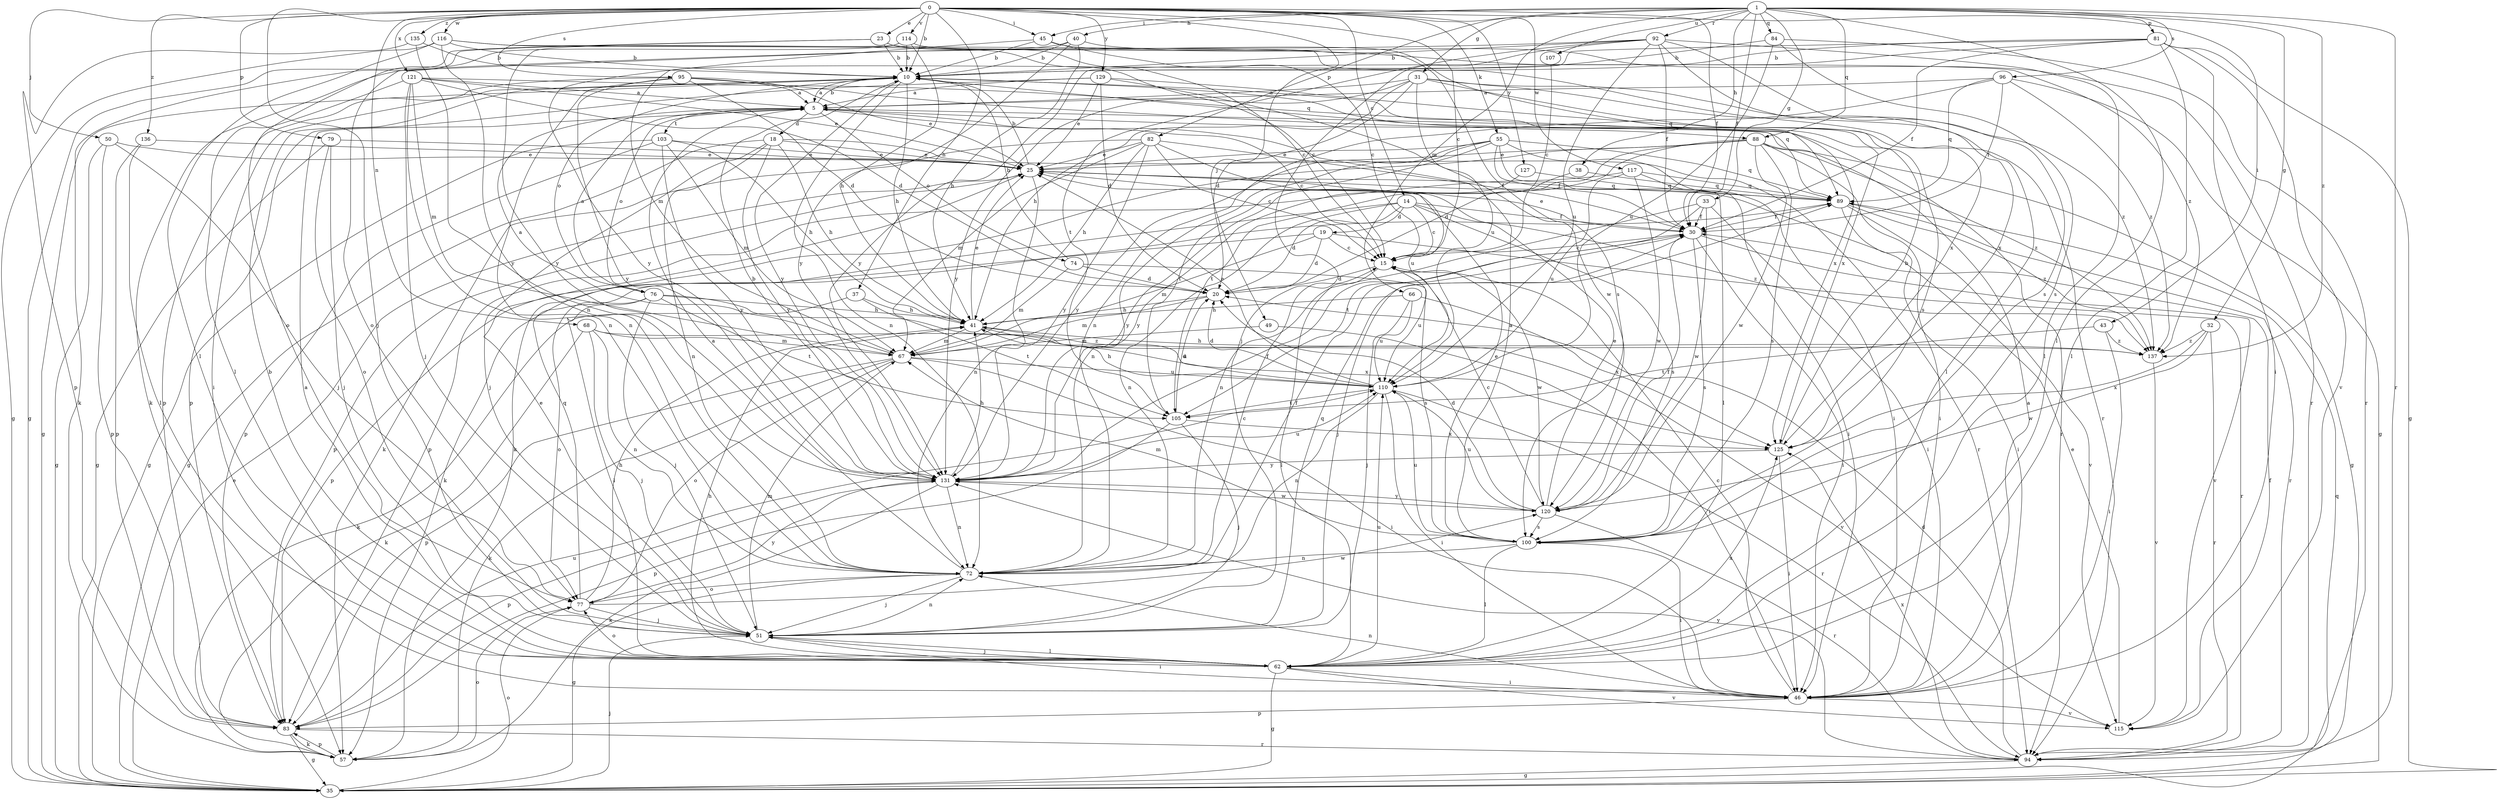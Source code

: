 strict digraph  {
0;
1;
5;
10;
14;
15;
18;
19;
20;
23;
25;
30;
31;
32;
33;
35;
37;
38;
40;
41;
43;
45;
46;
49;
50;
51;
55;
57;
62;
66;
67;
68;
72;
74;
76;
77;
79;
81;
82;
83;
84;
88;
89;
92;
94;
95;
96;
100;
103;
105;
107;
110;
114;
115;
116;
117;
120;
121;
125;
127;
129;
131;
135;
136;
137;
0 -> 10  [label=b];
0 -> 14  [label=c];
0 -> 15  [label=c];
0 -> 23  [label=e];
0 -> 30  [label=f];
0 -> 37  [label=h];
0 -> 43  [label=i];
0 -> 45  [label=i];
0 -> 49  [label=j];
0 -> 50  [label=j];
0 -> 51  [label=j];
0 -> 55  [label=k];
0 -> 68  [label=n];
0 -> 79  [label=p];
0 -> 95  [label=s];
0 -> 114  [label=v];
0 -> 116  [label=w];
0 -> 117  [label=w];
0 -> 121  [label=x];
0 -> 127  [label=y];
0 -> 129  [label=y];
0 -> 135  [label=z];
0 -> 136  [label=z];
1 -> 30  [label=f];
1 -> 31  [label=g];
1 -> 32  [label=g];
1 -> 33  [label=g];
1 -> 38  [label=h];
1 -> 40  [label=h];
1 -> 45  [label=i];
1 -> 62  [label=l];
1 -> 66  [label=m];
1 -> 81  [label=p];
1 -> 82  [label=p];
1 -> 84  [label=q];
1 -> 88  [label=q];
1 -> 92  [label=r];
1 -> 94  [label=r];
1 -> 96  [label=s];
1 -> 107  [label=u];
1 -> 137  [label=z];
5 -> 10  [label=b];
5 -> 15  [label=c];
5 -> 18  [label=d];
5 -> 74  [label=o];
5 -> 76  [label=o];
5 -> 94  [label=r];
5 -> 103  [label=t];
10 -> 5  [label=a];
10 -> 35  [label=g];
10 -> 41  [label=h];
10 -> 46  [label=i];
10 -> 72  [label=n];
10 -> 76  [label=o];
10 -> 88  [label=q];
10 -> 89  [label=q];
10 -> 131  [label=y];
14 -> 15  [label=c];
14 -> 19  [label=d];
14 -> 20  [label=d];
14 -> 30  [label=f];
14 -> 57  [label=k];
14 -> 72  [label=n];
14 -> 100  [label=s];
14 -> 137  [label=z];
15 -> 20  [label=d];
15 -> 62  [label=l];
15 -> 110  [label=u];
15 -> 120  [label=w];
18 -> 25  [label=e];
18 -> 35  [label=g];
18 -> 41  [label=h];
18 -> 51  [label=j];
18 -> 72  [label=n];
18 -> 94  [label=r];
18 -> 131  [label=y];
19 -> 15  [label=c];
19 -> 20  [label=d];
19 -> 67  [label=m];
19 -> 83  [label=p];
19 -> 94  [label=r];
20 -> 41  [label=h];
20 -> 67  [label=m];
23 -> 10  [label=b];
23 -> 15  [label=c];
23 -> 35  [label=g];
23 -> 57  [label=k];
23 -> 137  [label=z];
25 -> 10  [label=b];
25 -> 72  [label=n];
25 -> 83  [label=p];
25 -> 89  [label=q];
30 -> 15  [label=c];
30 -> 25  [label=e];
30 -> 46  [label=i];
30 -> 51  [label=j];
30 -> 100  [label=s];
30 -> 115  [label=v];
31 -> 5  [label=a];
31 -> 20  [label=d];
31 -> 41  [label=h];
31 -> 62  [label=l];
31 -> 100  [label=s];
31 -> 110  [label=u];
31 -> 131  [label=y];
31 -> 137  [label=z];
32 -> 94  [label=r];
32 -> 120  [label=w];
32 -> 125  [label=x];
32 -> 137  [label=z];
33 -> 30  [label=f];
33 -> 46  [label=i];
33 -> 72  [label=n];
33 -> 105  [label=t];
33 -> 120  [label=w];
35 -> 25  [label=e];
35 -> 51  [label=j];
35 -> 77  [label=o];
35 -> 89  [label=q];
37 -> 41  [label=h];
37 -> 57  [label=k];
37 -> 105  [label=t];
38 -> 89  [label=q];
38 -> 131  [label=y];
40 -> 10  [label=b];
40 -> 41  [label=h];
40 -> 77  [label=o];
40 -> 94  [label=r];
40 -> 131  [label=y];
41 -> 25  [label=e];
41 -> 67  [label=m];
41 -> 110  [label=u];
41 -> 137  [label=z];
43 -> 46  [label=i];
43 -> 105  [label=t];
43 -> 137  [label=z];
45 -> 10  [label=b];
45 -> 15  [label=c];
45 -> 100  [label=s];
45 -> 131  [label=y];
46 -> 5  [label=a];
46 -> 15  [label=c];
46 -> 72  [label=n];
46 -> 83  [label=p];
46 -> 115  [label=v];
49 -> 46  [label=i];
49 -> 67  [label=m];
50 -> 25  [label=e];
50 -> 35  [label=g];
50 -> 51  [label=j];
50 -> 83  [label=p];
51 -> 25  [label=e];
51 -> 46  [label=i];
51 -> 62  [label=l];
51 -> 67  [label=m];
51 -> 72  [label=n];
51 -> 89  [label=q];
55 -> 25  [label=e];
55 -> 30  [label=f];
55 -> 46  [label=i];
55 -> 62  [label=l];
55 -> 72  [label=n];
55 -> 89  [label=q];
55 -> 105  [label=t];
55 -> 131  [label=y];
57 -> 77  [label=o];
57 -> 83  [label=p];
62 -> 5  [label=a];
62 -> 10  [label=b];
62 -> 35  [label=g];
62 -> 41  [label=h];
62 -> 46  [label=i];
62 -> 51  [label=j];
62 -> 77  [label=o];
62 -> 110  [label=u];
62 -> 115  [label=v];
62 -> 125  [label=x];
66 -> 41  [label=h];
66 -> 51  [label=j];
66 -> 110  [label=u];
66 -> 125  [label=x];
67 -> 5  [label=a];
67 -> 46  [label=i];
67 -> 57  [label=k];
67 -> 77  [label=o];
67 -> 83  [label=p];
67 -> 110  [label=u];
68 -> 51  [label=j];
68 -> 57  [label=k];
68 -> 67  [label=m];
68 -> 72  [label=n];
68 -> 115  [label=v];
72 -> 5  [label=a];
72 -> 15  [label=c];
72 -> 30  [label=f];
72 -> 35  [label=g];
72 -> 51  [label=j];
72 -> 77  [label=o];
74 -> 10  [label=b];
74 -> 20  [label=d];
74 -> 67  [label=m];
74 -> 100  [label=s];
76 -> 5  [label=a];
76 -> 41  [label=h];
76 -> 51  [label=j];
76 -> 62  [label=l];
76 -> 77  [label=o];
76 -> 105  [label=t];
76 -> 125  [label=x];
77 -> 41  [label=h];
77 -> 51  [label=j];
77 -> 89  [label=q];
77 -> 120  [label=w];
77 -> 131  [label=y];
79 -> 25  [label=e];
79 -> 35  [label=g];
79 -> 51  [label=j];
79 -> 77  [label=o];
81 -> 10  [label=b];
81 -> 30  [label=f];
81 -> 35  [label=g];
81 -> 46  [label=i];
81 -> 62  [label=l];
81 -> 67  [label=m];
81 -> 115  [label=v];
81 -> 131  [label=y];
82 -> 15  [label=c];
82 -> 25  [label=e];
82 -> 30  [label=f];
82 -> 41  [label=h];
82 -> 57  [label=k];
82 -> 67  [label=m];
82 -> 110  [label=u];
82 -> 131  [label=y];
83 -> 35  [label=g];
83 -> 57  [label=k];
83 -> 94  [label=r];
83 -> 110  [label=u];
84 -> 10  [label=b];
84 -> 94  [label=r];
84 -> 100  [label=s];
84 -> 110  [label=u];
88 -> 20  [label=d];
88 -> 25  [label=e];
88 -> 35  [label=g];
88 -> 46  [label=i];
88 -> 57  [label=k];
88 -> 100  [label=s];
88 -> 105  [label=t];
88 -> 120  [label=w];
88 -> 137  [label=z];
89 -> 30  [label=f];
89 -> 46  [label=i];
89 -> 94  [label=r];
89 -> 115  [label=v];
89 -> 137  [label=z];
92 -> 10  [label=b];
92 -> 30  [label=f];
92 -> 51  [label=j];
92 -> 57  [label=k];
92 -> 62  [label=l];
92 -> 100  [label=s];
92 -> 105  [label=t];
92 -> 110  [label=u];
92 -> 125  [label=x];
94 -> 20  [label=d];
94 -> 35  [label=g];
94 -> 125  [label=x];
94 -> 131  [label=y];
95 -> 5  [label=a];
95 -> 20  [label=d];
95 -> 25  [label=e];
95 -> 72  [label=n];
95 -> 83  [label=p];
95 -> 125  [label=x];
95 -> 131  [label=y];
96 -> 5  [label=a];
96 -> 30  [label=f];
96 -> 35  [label=g];
96 -> 72  [label=n];
96 -> 89  [label=q];
96 -> 137  [label=z];
100 -> 5  [label=a];
100 -> 25  [label=e];
100 -> 46  [label=i];
100 -> 62  [label=l];
100 -> 67  [label=m];
100 -> 72  [label=n];
100 -> 110  [label=u];
103 -> 25  [label=e];
103 -> 35  [label=g];
103 -> 41  [label=h];
103 -> 67  [label=m];
103 -> 83  [label=p];
103 -> 131  [label=y];
105 -> 20  [label=d];
105 -> 51  [label=j];
105 -> 83  [label=p];
105 -> 125  [label=x];
107 -> 15  [label=c];
110 -> 20  [label=d];
110 -> 25  [label=e];
110 -> 41  [label=h];
110 -> 46  [label=i];
110 -> 72  [label=n];
110 -> 94  [label=r];
110 -> 105  [label=t];
114 -> 10  [label=b];
114 -> 41  [label=h];
114 -> 77  [label=o];
114 -> 89  [label=q];
114 -> 131  [label=y];
115 -> 25  [label=e];
115 -> 30  [label=f];
116 -> 10  [label=b];
116 -> 15  [label=c];
116 -> 35  [label=g];
116 -> 62  [label=l];
116 -> 72  [label=n];
116 -> 125  [label=x];
117 -> 46  [label=i];
117 -> 83  [label=p];
117 -> 89  [label=q];
117 -> 110  [label=u];
117 -> 120  [label=w];
120 -> 15  [label=c];
120 -> 20  [label=d];
120 -> 25  [label=e];
120 -> 30  [label=f];
120 -> 94  [label=r];
120 -> 100  [label=s];
120 -> 110  [label=u];
120 -> 131  [label=y];
121 -> 5  [label=a];
121 -> 20  [label=d];
121 -> 25  [label=e];
121 -> 51  [label=j];
121 -> 62  [label=l];
121 -> 67  [label=m];
121 -> 72  [label=n];
121 -> 125  [label=x];
125 -> 10  [label=b];
125 -> 46  [label=i];
125 -> 131  [label=y];
127 -> 89  [label=q];
127 -> 131  [label=y];
129 -> 5  [label=a];
129 -> 20  [label=d];
129 -> 25  [label=e];
129 -> 83  [label=p];
129 -> 94  [label=r];
129 -> 120  [label=w];
131 -> 10  [label=b];
131 -> 30  [label=f];
131 -> 41  [label=h];
131 -> 57  [label=k];
131 -> 72  [label=n];
131 -> 83  [label=p];
131 -> 110  [label=u];
131 -> 120  [label=w];
135 -> 10  [label=b];
135 -> 83  [label=p];
135 -> 131  [label=y];
136 -> 25  [label=e];
136 -> 62  [label=l];
136 -> 83  [label=p];
137 -> 41  [label=h];
137 -> 115  [label=v];
}
